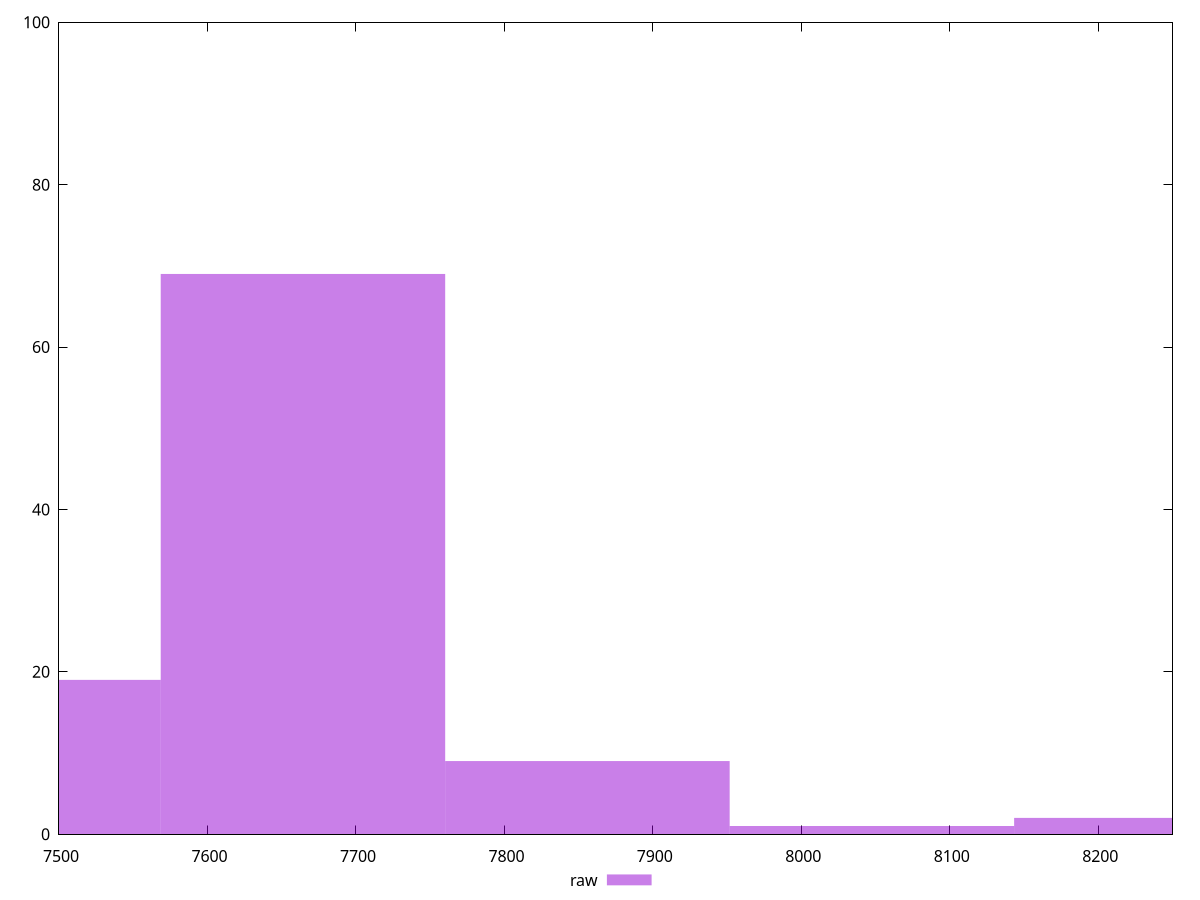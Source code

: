 reset

$raw <<EOF
7664.31541273774 69
8047.531183374626 1
7472.707527419297 19
7855.923298056183 9
8239.13906869307 2
EOF

set key outside below
set boxwidth 191.6078853184435
set xrange [7500:8250]
set yrange [0:100]
set trange [0:100]
set style fill transparent solid 0.5 noborder
set terminal svg size 640, 490 enhanced background rgb 'white'
set output "report_00026_2021-02-22T21:38:55.199Z/uses-text-compression/samples/pages/raw/histogram.svg"

plot $raw title "raw" with boxes

reset
